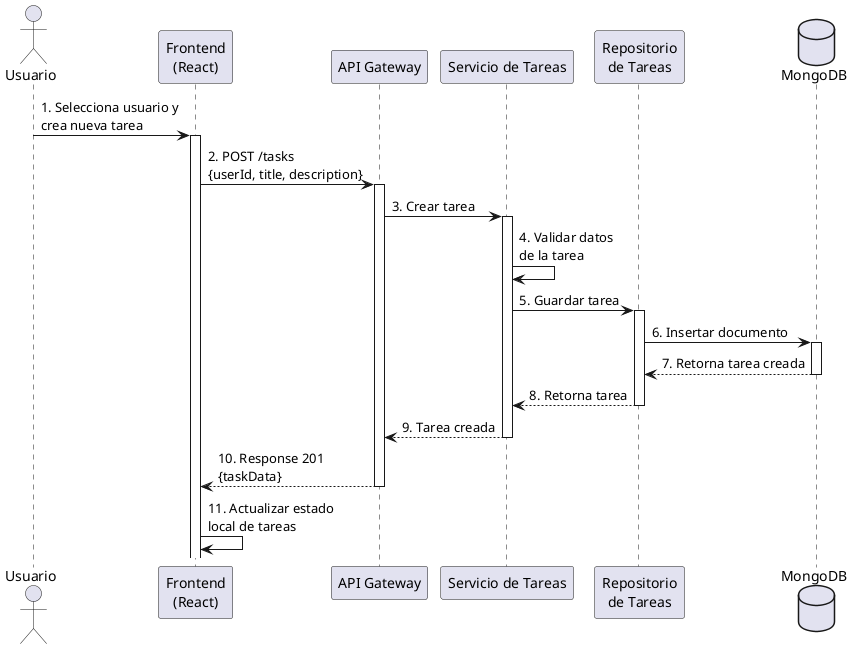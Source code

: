 @startuml Asignar Tarea a Usuario
actor Usuario as user
participant "Frontend\n(React)" as frontend
participant "API Gateway" as gateway
participant "Servicio de Tareas" as taskService
participant "Repositorio\nde Tareas" as taskRepo
database MongoDB as db

user -> frontend: 1. Selecciona usuario y\ncrea nueva tarea
activate frontend

frontend -> gateway: 2. POST /tasks\n{userId, title, description}
activate gateway

gateway -> taskService: 3. Crear tarea
activate taskService

taskService -> taskService: 4. Validar datos\nde la tarea

taskService -> taskRepo: 5. Guardar tarea
activate taskRepo

taskRepo -> db: 6. Insertar documento
activate db
db --> taskRepo: 7. Retorna tarea creada
deactivate db

taskRepo --> taskService: 8. Retorna tarea
deactivate taskRepo

taskService --> gateway: 9. Tarea creada
deactivate taskService

gateway --> frontend: 10. Response 201\n{taskData}
deactivate gateway

frontend -> frontend: 11. Actualizar estado\nlocal de tareas

@enduml
